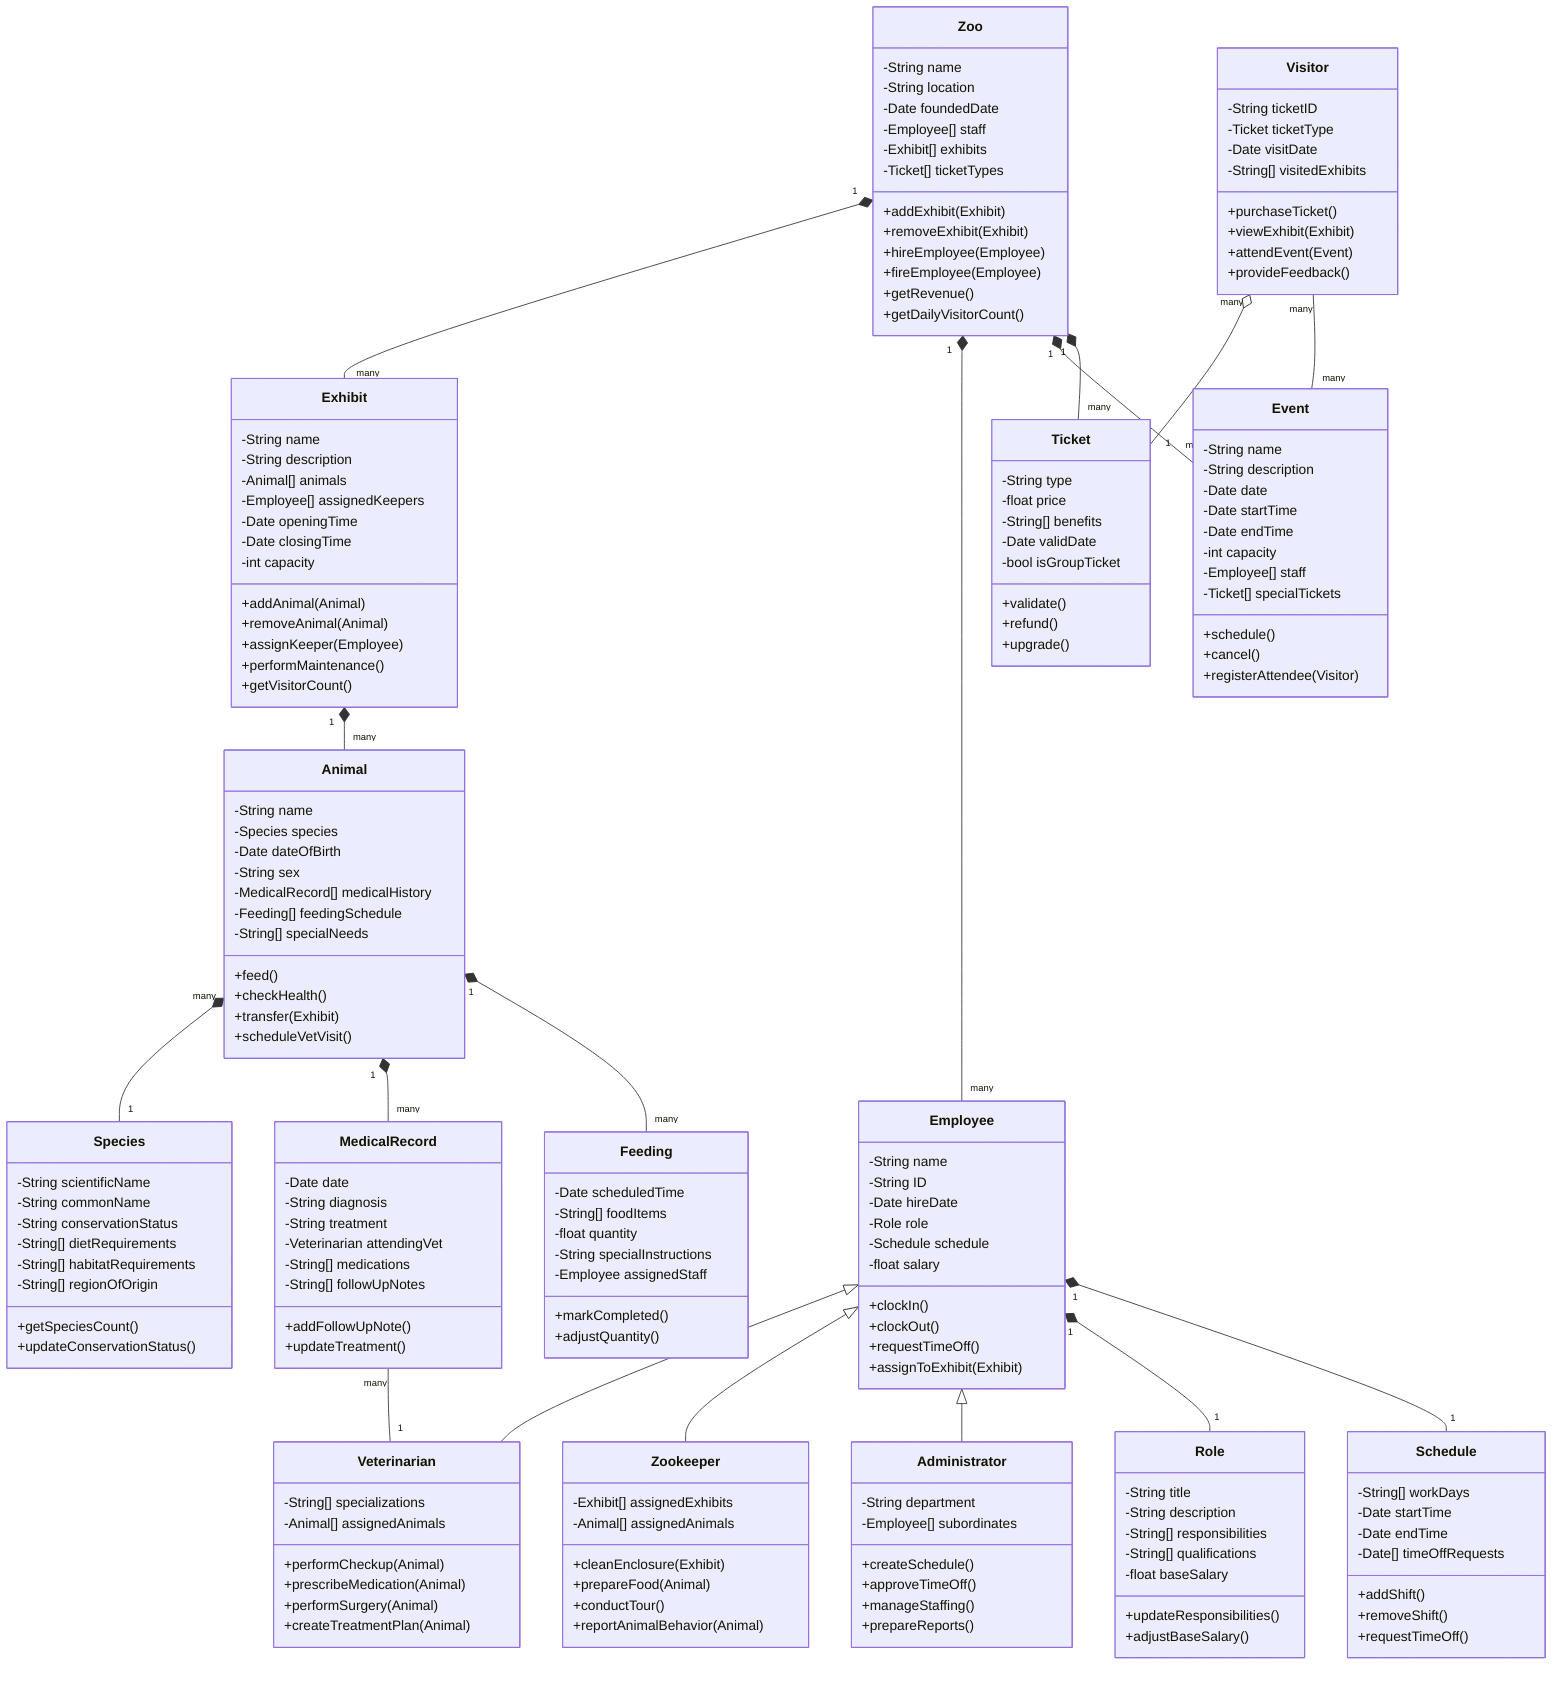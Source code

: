 classDiagram
    class Zoo {
        -String name
        -String location
        -Date foundedDate
        -Employee[] staff
        -Exhibit[] exhibits
        -Ticket[] ticketTypes
        +addExhibit(Exhibit)
        +removeExhibit(Exhibit)
        +hireEmployee(Employee)
        +fireEmployee(Employee)
        +getRevenue()
        +getDailyVisitorCount()
    }
    
    class Exhibit {
        -String name
        -String description
        -Animal[] animals
        -Employee[] assignedKeepers
        -Date openingTime
        -Date closingTime
        -int capacity
        +addAnimal(Animal)
        +removeAnimal(Animal)
        +assignKeeper(Employee)
        +performMaintenance()
        +getVisitorCount()
    }
    
    class Animal {
        -String name
        -Species species
        -Date dateOfBirth
        -String sex
        -MedicalRecord[] medicalHistory
        -Feeding[] feedingSchedule
        -String[] specialNeeds
        +feed()
        +checkHealth()
        +transfer(Exhibit)
        +scheduleVetVisit()
    }
    
    class Species {
        -String scientificName
        -String commonName
        -String conservationStatus
        -String[] dietRequirements
        -String[] habitatRequirements
        -String[] regionOfOrigin
        +getSpeciesCount()
        +updateConservationStatus()
    }
    
    class Employee {
        -String name
        -String ID
        -Date hireDate
        -Role role
        -Schedule schedule
        -float salary
        +clockIn()
        +clockOut()
        +requestTimeOff()
        +assignToExhibit(Exhibit)
    }
    
    class Role {
        -String title
        -String description
        -String[] responsibilities
        -String[] qualifications
        -float baseSalary
        +updateResponsibilities()
        +adjustBaseSalary()
    }
    
    class Veterinarian {
        -String[] specializations
        -Animal[] assignedAnimals
        +performCheckup(Animal)
        +prescribeMedication(Animal)
        +performSurgery(Animal)
        +createTreatmentPlan(Animal)
    }
    
    class Zookeeper {
        -Exhibit[] assignedExhibits
        -Animal[] assignedAnimals
        +cleanEnclosure(Exhibit)
        +prepareFood(Animal)
        +conductTour()
        +reportAnimalBehavior(Animal)
    }
    
    class Administrator {
        -String department
        -Employee[] subordinates
        +createSchedule()
        +approveTimeOff()
        +manageStaffing()
        +prepareReports()
    }
    
    class Visitor {
        -String ticketID
        -Ticket ticketType
        -Date visitDate
        -String[] visitedExhibits
        +purchaseTicket()
        +viewExhibit(Exhibit)
        +attendEvent(Event)
        +provideFeedback()
    }
    
    class Ticket {
        -String type
        -float price
        -String[] benefits
        -Date validDate
        -bool isGroupTicket
        +validate()
        +refund()
        +upgrade()
    }
    
    class Event {
        -String name
        -String description
        -Date date
        -Date startTime
        -Date endTime
        -int capacity
        -Employee[] staff
        -Ticket[] specialTickets
        +schedule()
        +cancel()
        +registerAttendee(Visitor)
    }
    
    class MedicalRecord {
        -Date date
        -String diagnosis
        -String treatment
        -Veterinarian attendingVet
        -String[] medications
        -String[] followUpNotes
        +addFollowUpNote()
        +updateTreatment()
    }
    
    class Feeding {
        -Date scheduledTime
        -String[] foodItems
        -float quantity
        -String specialInstructions
        -Employee assignedStaff
        +markCompleted()
        +adjustQuantity()
    }
    
    class Schedule {
        -String[] workDays
        -Date startTime
        -Date endTime
        -Date[] timeOffRequests
        +addShift()
        +removeShift()
        +requestTimeOff()
    }

    Zoo "1" *-- "many" Exhibit
    Zoo "1" *-- "many" Employee
    Exhibit "1" *-- "many" Animal
    Animal "many" *-- "1" Species
    Animal "1" *-- "many" MedicalRecord
    Animal "1" *-- "many" Feeding
    Employee <|-- Veterinarian
    Employee <|-- Zookeeper
    Employee <|-- Administrator
    Employee "1" *-- "1" Role
    Employee "1" *-- "1" Schedule
    Zoo "1" *-- "many" Event
    Zoo "1" *-- "many" Ticket
    Visitor "many" o-- "1" Ticket
    Visitor "many" -- "many" Event
    MedicalRecord "many" -- "1" Veterinarian